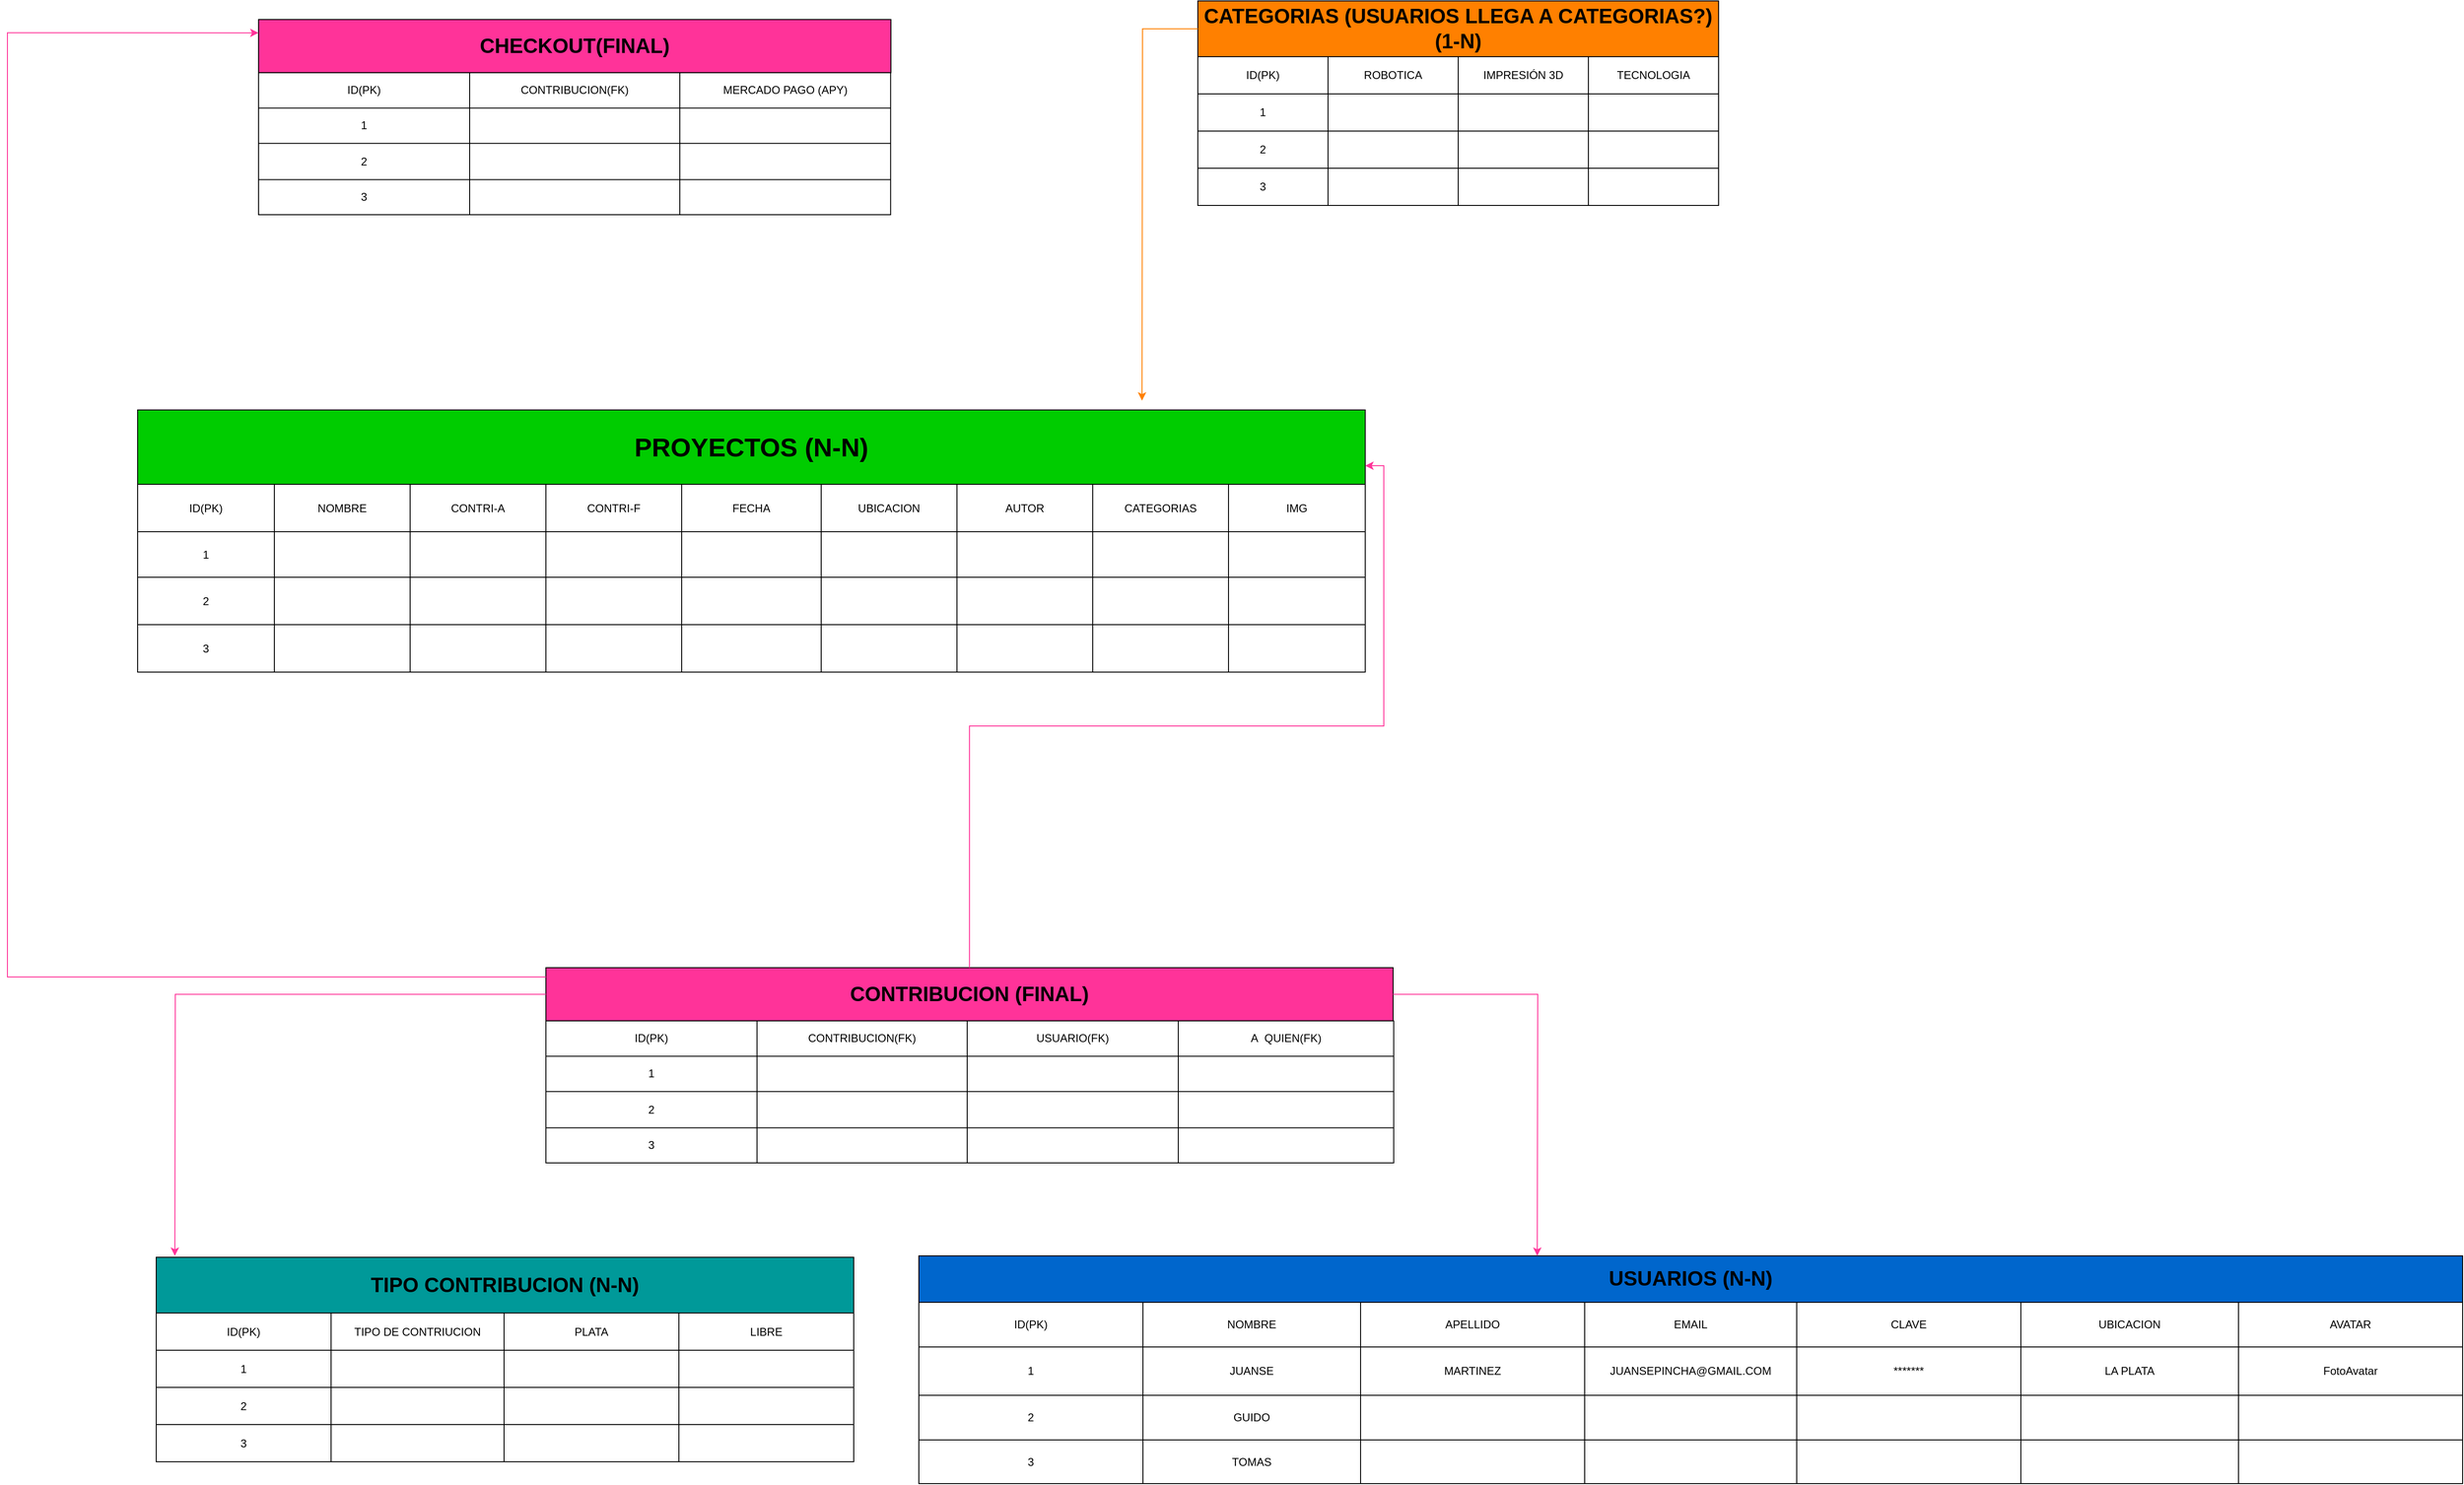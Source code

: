 <mxfile>
    <diagram id="nDK2N61vXmX-7U5STeSl" name="Página-1">
        <mxGraphModel dx="696" dy="478" grid="1" gridSize="10" guides="1" tooltips="1" connect="1" arrows="1" fold="1" page="1" pageScale="1" pageWidth="827" pageHeight="1169" math="0" shadow="0">
            <root>
                <mxCell id="0"/>
                <mxCell id="1" parent="0"/>
                <mxCell id="91" value="" style="group;strokeColor=#006EAF;fontColor=#ffffff;" parent="1" vertex="1" connectable="0">
                    <mxGeometry x="1440" y="2000" width="1660" height="245" as="geometry"/>
                </mxCell>
                <mxCell id="57" value="" style="shape=table;startSize=0;container=1;collapsible=0;childLayout=tableLayout;" parent="91" vertex="1">
                    <mxGeometry y="50" width="1660" height="195" as="geometry"/>
                </mxCell>
                <mxCell id="58" value="" style="shape=partialRectangle;collapsible=0;dropTarget=0;pointerEvents=0;fillColor=none;top=0;left=0;bottom=0;right=0;points=[[0,0.5],[1,0.5]];portConstraint=eastwest;" parent="57" vertex="1">
                    <mxGeometry width="1660" height="48" as="geometry"/>
                </mxCell>
                <mxCell id="59" value="ID(PK)" style="shape=partialRectangle;html=1;whiteSpace=wrap;connectable=0;overflow=hidden;fillColor=none;top=0;left=0;bottom=0;right=0;" parent="58" vertex="1">
                    <mxGeometry width="241" height="48" as="geometry"/>
                </mxCell>
                <mxCell id="60" value="NOMBRE" style="shape=partialRectangle;html=1;whiteSpace=wrap;connectable=0;overflow=hidden;fillColor=none;top=0;left=0;bottom=0;right=0;" parent="58" vertex="1">
                    <mxGeometry x="241" width="234" height="48" as="geometry"/>
                </mxCell>
                <mxCell id="61" value="APELLIDO" style="shape=partialRectangle;html=1;whiteSpace=wrap;connectable=0;overflow=hidden;fillColor=none;top=0;left=0;bottom=0;right=0;" parent="58" vertex="1">
                    <mxGeometry x="475" width="241" height="48" as="geometry"/>
                </mxCell>
                <mxCell id="62" value="EMAIL" style="shape=partialRectangle;html=1;whiteSpace=wrap;connectable=0;overflow=hidden;fillColor=none;top=0;left=0;bottom=0;right=0;" parent="58" vertex="1">
                    <mxGeometry x="716" width="228" height="48" as="geometry"/>
                </mxCell>
                <mxCell id="63" value="CLAVE" style="shape=partialRectangle;html=1;whiteSpace=wrap;connectable=0;overflow=hidden;fillColor=none;top=0;left=0;bottom=0;right=0;" parent="58" vertex="1">
                    <mxGeometry x="944" width="241" height="48" as="geometry"/>
                </mxCell>
                <mxCell id="64" value="UBICACION" style="shape=partialRectangle;html=1;whiteSpace=wrap;connectable=0;overflow=hidden;fillColor=none;top=0;left=0;bottom=0;right=0;" parent="58" vertex="1">
                    <mxGeometry x="1185" width="234" height="48" as="geometry"/>
                </mxCell>
                <mxCell id="65" value="AVATAR" style="shape=partialRectangle;html=1;whiteSpace=wrap;connectable=0;overflow=hidden;fillColor=none;top=0;left=0;bottom=0;right=0;" parent="58" vertex="1">
                    <mxGeometry x="1419" width="241" height="48" as="geometry"/>
                </mxCell>
                <mxCell id="66" value="" style="shape=partialRectangle;collapsible=0;dropTarget=0;pointerEvents=0;fillColor=none;top=0;left=0;bottom=0;right=0;points=[[0,0.5],[1,0.5]];portConstraint=eastwest;" parent="57" vertex="1">
                    <mxGeometry y="48" width="1660" height="52" as="geometry"/>
                </mxCell>
                <mxCell id="67" value="1" style="shape=partialRectangle;html=1;whiteSpace=wrap;connectable=0;overflow=hidden;fillColor=none;top=0;left=0;bottom=0;right=0;" parent="66" vertex="1">
                    <mxGeometry width="241" height="52" as="geometry"/>
                </mxCell>
                <mxCell id="68" value="JUANSE" style="shape=partialRectangle;html=1;whiteSpace=wrap;connectable=0;overflow=hidden;fillColor=none;top=0;left=0;bottom=0;right=0;" parent="66" vertex="1">
                    <mxGeometry x="241" width="234" height="52" as="geometry"/>
                </mxCell>
                <mxCell id="69" value="MARTINEZ" style="shape=partialRectangle;html=1;whiteSpace=wrap;connectable=0;overflow=hidden;fillColor=none;top=0;left=0;bottom=0;right=0;" parent="66" vertex="1">
                    <mxGeometry x="475" width="241" height="52" as="geometry"/>
                </mxCell>
                <mxCell id="70" value="JUANSEPINCHA@GMAIL.COM" style="shape=partialRectangle;html=1;whiteSpace=wrap;connectable=0;overflow=hidden;fillColor=none;top=0;left=0;bottom=0;right=0;" parent="66" vertex="1">
                    <mxGeometry x="716" width="228" height="52" as="geometry"/>
                </mxCell>
                <mxCell id="71" value="*******" style="shape=partialRectangle;html=1;whiteSpace=wrap;connectable=0;overflow=hidden;fillColor=none;top=0;left=0;bottom=0;right=0;" parent="66" vertex="1">
                    <mxGeometry x="944" width="241" height="52" as="geometry"/>
                </mxCell>
                <mxCell id="72" value="LA PLATA" style="shape=partialRectangle;html=1;whiteSpace=wrap;connectable=0;overflow=hidden;fillColor=none;top=0;left=0;bottom=0;right=0;" parent="66" vertex="1">
                    <mxGeometry x="1185" width="234" height="52" as="geometry"/>
                </mxCell>
                <mxCell id="73" value="FotoAvatar" style="shape=partialRectangle;html=1;whiteSpace=wrap;connectable=0;overflow=hidden;fillColor=none;top=0;left=0;bottom=0;right=0;" parent="66" vertex="1">
                    <mxGeometry x="1419" width="241" height="52" as="geometry"/>
                </mxCell>
                <mxCell id="74" value="" style="shape=partialRectangle;collapsible=0;dropTarget=0;pointerEvents=0;fillColor=none;top=0;left=0;bottom=0;right=0;points=[[0,0.5],[1,0.5]];portConstraint=eastwest;" parent="57" vertex="1">
                    <mxGeometry y="100" width="1660" height="48" as="geometry"/>
                </mxCell>
                <mxCell id="75" value="2" style="shape=partialRectangle;html=1;whiteSpace=wrap;connectable=0;overflow=hidden;fillColor=none;top=0;left=0;bottom=0;right=0;" parent="74" vertex="1">
                    <mxGeometry width="241" height="48" as="geometry"/>
                </mxCell>
                <mxCell id="76" value="GUIDO" style="shape=partialRectangle;html=1;whiteSpace=wrap;connectable=0;overflow=hidden;fillColor=none;top=0;left=0;bottom=0;right=0;" parent="74" vertex="1">
                    <mxGeometry x="241" width="234" height="48" as="geometry"/>
                </mxCell>
                <mxCell id="77" value="" style="shape=partialRectangle;html=1;whiteSpace=wrap;connectable=0;overflow=hidden;fillColor=none;top=0;left=0;bottom=0;right=0;" parent="74" vertex="1">
                    <mxGeometry x="475" width="241" height="48" as="geometry"/>
                </mxCell>
                <mxCell id="78" value="" style="shape=partialRectangle;html=1;whiteSpace=wrap;connectable=0;overflow=hidden;fillColor=none;top=0;left=0;bottom=0;right=0;" parent="74" vertex="1">
                    <mxGeometry x="716" width="228" height="48" as="geometry"/>
                </mxCell>
                <mxCell id="79" value="" style="shape=partialRectangle;html=1;whiteSpace=wrap;connectable=0;overflow=hidden;fillColor=none;top=0;left=0;bottom=0;right=0;" parent="74" vertex="1">
                    <mxGeometry x="944" width="241" height="48" as="geometry"/>
                </mxCell>
                <mxCell id="80" value="" style="shape=partialRectangle;html=1;whiteSpace=wrap;connectable=0;overflow=hidden;fillColor=none;top=0;left=0;bottom=0;right=0;" parent="74" vertex="1">
                    <mxGeometry x="1185" width="234" height="48" as="geometry"/>
                </mxCell>
                <mxCell id="81" value="" style="shape=partialRectangle;html=1;whiteSpace=wrap;connectable=0;overflow=hidden;fillColor=none;top=0;left=0;bottom=0;right=0;" parent="74" vertex="1">
                    <mxGeometry x="1419" width="241" height="48" as="geometry"/>
                </mxCell>
                <mxCell id="82" value="" style="shape=partialRectangle;collapsible=0;dropTarget=0;pointerEvents=0;fillColor=none;top=0;left=0;bottom=0;right=0;points=[[0,0.5],[1,0.5]];portConstraint=eastwest;" parent="57" vertex="1">
                    <mxGeometry y="148" width="1660" height="47" as="geometry"/>
                </mxCell>
                <mxCell id="83" value="3" style="shape=partialRectangle;html=1;whiteSpace=wrap;connectable=0;overflow=hidden;fillColor=none;top=0;left=0;bottom=0;right=0;" parent="82" vertex="1">
                    <mxGeometry width="241" height="47" as="geometry"/>
                </mxCell>
                <mxCell id="84" value="TOMAS" style="shape=partialRectangle;html=1;whiteSpace=wrap;connectable=0;overflow=hidden;fillColor=none;top=0;left=0;bottom=0;right=0;" parent="82" vertex="1">
                    <mxGeometry x="241" width="234" height="47" as="geometry"/>
                </mxCell>
                <mxCell id="85" value="" style="shape=partialRectangle;html=1;whiteSpace=wrap;connectable=0;overflow=hidden;fillColor=none;top=0;left=0;bottom=0;right=0;" parent="82" vertex="1">
                    <mxGeometry x="475" width="241" height="47" as="geometry"/>
                </mxCell>
                <mxCell id="86" value="" style="shape=partialRectangle;html=1;whiteSpace=wrap;connectable=0;overflow=hidden;fillColor=none;top=0;left=0;bottom=0;right=0;" parent="82" vertex="1">
                    <mxGeometry x="716" width="228" height="47" as="geometry"/>
                </mxCell>
                <mxCell id="87" value="" style="shape=partialRectangle;html=1;whiteSpace=wrap;connectable=0;overflow=hidden;fillColor=none;top=0;left=0;bottom=0;right=0;" parent="82" vertex="1">
                    <mxGeometry x="944" width="241" height="47" as="geometry"/>
                </mxCell>
                <mxCell id="88" value="" style="shape=partialRectangle;html=1;whiteSpace=wrap;connectable=0;overflow=hidden;fillColor=none;top=0;left=0;bottom=0;right=0;" parent="82" vertex="1">
                    <mxGeometry x="1185" width="234" height="47" as="geometry"/>
                </mxCell>
                <mxCell id="89" value="" style="shape=partialRectangle;html=1;whiteSpace=wrap;connectable=0;overflow=hidden;fillColor=none;top=0;left=0;bottom=0;right=0;" parent="82" vertex="1">
                    <mxGeometry x="1419" width="241" height="47" as="geometry"/>
                </mxCell>
                <mxCell id="90" value="&lt;b&gt;&lt;font style=&quot;font-size: 22px&quot;&gt;USUARIOS (N-N)&lt;/font&gt;&lt;/b&gt;" style="whiteSpace=wrap;html=1;fillColor=#0066CC;" parent="91" vertex="1">
                    <mxGeometry width="1660" height="50" as="geometry"/>
                </mxCell>
                <mxCell id="116" value="" style="group" parent="1" vertex="1" connectable="0">
                    <mxGeometry x="1740" y="650" width="560" height="240" as="geometry"/>
                </mxCell>
                <mxCell id="122" value="" style="group" parent="116" vertex="1" connectable="0">
                    <mxGeometry width="560" height="220" as="geometry"/>
                </mxCell>
                <mxCell id="94" value="&lt;font size=&quot;1&quot;&gt;&lt;b style=&quot;font-size: 22px&quot;&gt;CATEGORIAS (USUARIOS LLEGA A CATEGORIAS?) (1-N)&lt;/b&gt;&lt;/font&gt;" style="whiteSpace=wrap;html=1;fillColor=#FF8000;" parent="122" vertex="1">
                    <mxGeometry width="560" height="60" as="geometry"/>
                </mxCell>
                <mxCell id="95" value="" style="shape=table;startSize=0;container=1;collapsible=0;childLayout=tableLayout;" parent="122" vertex="1">
                    <mxGeometry y="60" width="560" height="160" as="geometry"/>
                </mxCell>
                <mxCell id="96" value="" style="shape=partialRectangle;collapsible=0;dropTarget=0;pointerEvents=0;fillColor=none;top=0;left=0;bottom=0;right=0;points=[[0,0.5],[1,0.5]];portConstraint=eastwest;" parent="95" vertex="1">
                    <mxGeometry width="560" height="40" as="geometry"/>
                </mxCell>
                <mxCell id="97" value="ID(PK)" style="shape=partialRectangle;html=1;whiteSpace=wrap;connectable=0;overflow=hidden;fillColor=none;top=0;left=0;bottom=0;right=0;" parent="96" vertex="1">
                    <mxGeometry width="140" height="40" as="geometry"/>
                </mxCell>
                <mxCell id="98" value="ROBOTICA" style="shape=partialRectangle;html=1;whiteSpace=wrap;connectable=0;overflow=hidden;fillColor=none;top=0;left=0;bottom=0;right=0;" parent="96" vertex="1">
                    <mxGeometry x="140" width="140" height="40" as="geometry"/>
                </mxCell>
                <mxCell id="99" value="IMPRESIÓN 3D" style="shape=partialRectangle;html=1;whiteSpace=wrap;connectable=0;overflow=hidden;fillColor=none;top=0;left=0;bottom=0;right=0;" parent="96" vertex="1">
                    <mxGeometry x="280" width="140" height="40" as="geometry"/>
                </mxCell>
                <mxCell id="100" value="TECNOLOGIA" style="shape=partialRectangle;html=1;whiteSpace=wrap;connectable=0;overflow=hidden;fillColor=none;top=0;left=0;bottom=0;right=0;" parent="96" vertex="1">
                    <mxGeometry x="420" width="140" height="40" as="geometry"/>
                </mxCell>
                <mxCell id="101" value="" style="shape=partialRectangle;collapsible=0;dropTarget=0;pointerEvents=0;fillColor=none;top=0;left=0;bottom=0;right=0;points=[[0,0.5],[1,0.5]];portConstraint=eastwest;" parent="95" vertex="1">
                    <mxGeometry y="40" width="560" height="40" as="geometry"/>
                </mxCell>
                <mxCell id="102" value="1" style="shape=partialRectangle;html=1;whiteSpace=wrap;connectable=0;overflow=hidden;fillColor=none;top=0;left=0;bottom=0;right=0;" parent="101" vertex="1">
                    <mxGeometry width="140" height="40" as="geometry"/>
                </mxCell>
                <mxCell id="103" value="" style="shape=partialRectangle;html=1;whiteSpace=wrap;connectable=0;overflow=hidden;fillColor=none;top=0;left=0;bottom=0;right=0;" parent="101" vertex="1">
                    <mxGeometry x="140" width="140" height="40" as="geometry"/>
                </mxCell>
                <mxCell id="104" value="" style="shape=partialRectangle;html=1;whiteSpace=wrap;connectable=0;overflow=hidden;fillColor=none;top=0;left=0;bottom=0;right=0;" parent="101" vertex="1">
                    <mxGeometry x="280" width="140" height="40" as="geometry"/>
                </mxCell>
                <mxCell id="105" value="" style="shape=partialRectangle;html=1;whiteSpace=wrap;connectable=0;overflow=hidden;fillColor=none;top=0;left=0;bottom=0;right=0;" parent="101" vertex="1">
                    <mxGeometry x="420" width="140" height="40" as="geometry"/>
                </mxCell>
                <mxCell id="106" value="" style="shape=partialRectangle;collapsible=0;dropTarget=0;pointerEvents=0;fillColor=none;top=0;left=0;bottom=0;right=0;points=[[0,0.5],[1,0.5]];portConstraint=eastwest;" parent="95" vertex="1">
                    <mxGeometry y="80" width="560" height="40" as="geometry"/>
                </mxCell>
                <mxCell id="107" value="2" style="shape=partialRectangle;html=1;whiteSpace=wrap;connectable=0;overflow=hidden;fillColor=none;top=0;left=0;bottom=0;right=0;" parent="106" vertex="1">
                    <mxGeometry width="140" height="40" as="geometry"/>
                </mxCell>
                <mxCell id="108" value="" style="shape=partialRectangle;html=1;whiteSpace=wrap;connectable=0;overflow=hidden;fillColor=none;top=0;left=0;bottom=0;right=0;" parent="106" vertex="1">
                    <mxGeometry x="140" width="140" height="40" as="geometry"/>
                </mxCell>
                <mxCell id="109" value="" style="shape=partialRectangle;html=1;whiteSpace=wrap;connectable=0;overflow=hidden;fillColor=none;top=0;left=0;bottom=0;right=0;" parent="106" vertex="1">
                    <mxGeometry x="280" width="140" height="40" as="geometry"/>
                </mxCell>
                <mxCell id="110" value="" style="shape=partialRectangle;html=1;whiteSpace=wrap;connectable=0;overflow=hidden;fillColor=none;top=0;left=0;bottom=0;right=0;" parent="106" vertex="1">
                    <mxGeometry x="420" width="140" height="40" as="geometry"/>
                </mxCell>
                <mxCell id="111" value="" style="shape=partialRectangle;collapsible=0;dropTarget=0;pointerEvents=0;fillColor=none;top=0;left=0;bottom=0;right=0;points=[[0,0.5],[1,0.5]];portConstraint=eastwest;" parent="95" vertex="1">
                    <mxGeometry y="120" width="560" height="40" as="geometry"/>
                </mxCell>
                <mxCell id="112" value="3" style="shape=partialRectangle;html=1;whiteSpace=wrap;connectable=0;overflow=hidden;fillColor=none;top=0;left=0;bottom=0;right=0;" parent="111" vertex="1">
                    <mxGeometry width="140" height="40" as="geometry"/>
                </mxCell>
                <mxCell id="113" value="" style="shape=partialRectangle;html=1;whiteSpace=wrap;connectable=0;overflow=hidden;fillColor=none;top=0;left=0;bottom=0;right=0;" parent="111" vertex="1">
                    <mxGeometry x="140" width="140" height="40" as="geometry"/>
                </mxCell>
                <mxCell id="114" value="" style="shape=partialRectangle;html=1;whiteSpace=wrap;connectable=0;overflow=hidden;fillColor=none;top=0;left=0;bottom=0;right=0;" parent="111" vertex="1">
                    <mxGeometry x="280" width="140" height="40" as="geometry"/>
                </mxCell>
                <mxCell id="115" value="" style="shape=partialRectangle;html=1;whiteSpace=wrap;connectable=0;overflow=hidden;fillColor=none;top=0;left=0;bottom=0;right=0;" parent="111" vertex="1">
                    <mxGeometry x="420" width="140" height="40" as="geometry"/>
                </mxCell>
                <mxCell id="205" value="" style="group" parent="1" vertex="1" connectable="0">
                    <mxGeometry x="620" y="2001.5" width="750" height="240" as="geometry"/>
                </mxCell>
                <mxCell id="206" value="" style="group" parent="205" vertex="1" connectable="0">
                    <mxGeometry width="750" height="220" as="geometry"/>
                </mxCell>
                <mxCell id="207" value="&lt;span style=&quot;font-size: 22px&quot;&gt;&lt;b&gt;TIPO CONTRIBUCION (N-N)&lt;/b&gt;&lt;/span&gt;" style="whiteSpace=wrap;html=1;fillColor=#009999;" parent="206" vertex="1">
                    <mxGeometry width="750" height="60" as="geometry"/>
                </mxCell>
                <mxCell id="208" value="" style="shape=table;startSize=0;container=1;collapsible=0;childLayout=tableLayout;" parent="206" vertex="1">
                    <mxGeometry y="60" width="750" height="160" as="geometry"/>
                </mxCell>
                <mxCell id="209" value="" style="shape=partialRectangle;collapsible=0;dropTarget=0;pointerEvents=0;fillColor=none;top=0;left=0;bottom=0;right=0;points=[[0,0.5],[1,0.5]];portConstraint=eastwest;" parent="208" vertex="1">
                    <mxGeometry width="750" height="40" as="geometry"/>
                </mxCell>
                <mxCell id="210" value="ID(PK)" style="shape=partialRectangle;html=1;whiteSpace=wrap;connectable=0;overflow=hidden;fillColor=none;top=0;left=0;bottom=0;right=0;" parent="209" vertex="1">
                    <mxGeometry width="188" height="40" as="geometry"/>
                </mxCell>
                <mxCell id="211" value="TIPO DE CONTRIUCION" style="shape=partialRectangle;html=1;whiteSpace=wrap;connectable=0;overflow=hidden;fillColor=none;top=0;left=0;bottom=0;right=0;" parent="209" vertex="1">
                    <mxGeometry x="188" width="186" height="40" as="geometry"/>
                </mxCell>
                <mxCell id="212" value="PLATA" style="shape=partialRectangle;html=1;whiteSpace=wrap;connectable=0;overflow=hidden;fillColor=none;top=0;left=0;bottom=0;right=0;" parent="209" vertex="1">
                    <mxGeometry x="374" width="188" height="40" as="geometry"/>
                </mxCell>
                <mxCell id="438" value="LIBRE" style="shape=partialRectangle;html=1;whiteSpace=wrap;connectable=0;overflow=hidden;fillColor=none;top=0;left=0;bottom=0;right=0;" parent="209" vertex="1">
                    <mxGeometry x="562" width="188" height="40" as="geometry"/>
                </mxCell>
                <mxCell id="214" value="" style="shape=partialRectangle;collapsible=0;dropTarget=0;pointerEvents=0;fillColor=none;top=0;left=0;bottom=0;right=0;points=[[0,0.5],[1,0.5]];portConstraint=eastwest;" parent="208" vertex="1">
                    <mxGeometry y="40" width="750" height="40" as="geometry"/>
                </mxCell>
                <mxCell id="215" value="1" style="shape=partialRectangle;html=1;whiteSpace=wrap;connectable=0;overflow=hidden;fillColor=none;top=0;left=0;bottom=0;right=0;" parent="214" vertex="1">
                    <mxGeometry width="188" height="40" as="geometry"/>
                </mxCell>
                <mxCell id="216" value="" style="shape=partialRectangle;html=1;whiteSpace=wrap;connectable=0;overflow=hidden;fillColor=none;top=0;left=0;bottom=0;right=0;" parent="214" vertex="1">
                    <mxGeometry x="188" width="186" height="40" as="geometry"/>
                </mxCell>
                <mxCell id="217" value="" style="shape=partialRectangle;html=1;whiteSpace=wrap;connectable=0;overflow=hidden;fillColor=none;top=0;left=0;bottom=0;right=0;" parent="214" vertex="1">
                    <mxGeometry x="374" width="188" height="40" as="geometry"/>
                </mxCell>
                <mxCell id="439" style="shape=partialRectangle;html=1;whiteSpace=wrap;connectable=0;overflow=hidden;fillColor=none;top=0;left=0;bottom=0;right=0;" parent="214" vertex="1">
                    <mxGeometry x="562" width="188" height="40" as="geometry"/>
                </mxCell>
                <mxCell id="219" value="" style="shape=partialRectangle;collapsible=0;dropTarget=0;pointerEvents=0;fillColor=none;top=0;left=0;bottom=0;right=0;points=[[0,0.5],[1,0.5]];portConstraint=eastwest;" parent="208" vertex="1">
                    <mxGeometry y="80" width="750" height="40" as="geometry"/>
                </mxCell>
                <mxCell id="220" value="2" style="shape=partialRectangle;html=1;whiteSpace=wrap;connectable=0;overflow=hidden;fillColor=none;top=0;left=0;bottom=0;right=0;" parent="219" vertex="1">
                    <mxGeometry width="188" height="40" as="geometry"/>
                </mxCell>
                <mxCell id="221" value="" style="shape=partialRectangle;html=1;whiteSpace=wrap;connectable=0;overflow=hidden;fillColor=none;top=0;left=0;bottom=0;right=0;" parent="219" vertex="1">
                    <mxGeometry x="188" width="186" height="40" as="geometry"/>
                </mxCell>
                <mxCell id="222" value="" style="shape=partialRectangle;html=1;whiteSpace=wrap;connectable=0;overflow=hidden;fillColor=none;top=0;left=0;bottom=0;right=0;" parent="219" vertex="1">
                    <mxGeometry x="374" width="188" height="40" as="geometry"/>
                </mxCell>
                <mxCell id="440" style="shape=partialRectangle;html=1;whiteSpace=wrap;connectable=0;overflow=hidden;fillColor=none;top=0;left=0;bottom=0;right=0;" parent="219" vertex="1">
                    <mxGeometry x="562" width="188" height="40" as="geometry"/>
                </mxCell>
                <mxCell id="224" value="" style="shape=partialRectangle;collapsible=0;dropTarget=0;pointerEvents=0;fillColor=none;top=0;left=0;bottom=0;right=0;points=[[0,0.5],[1,0.5]];portConstraint=eastwest;" parent="208" vertex="1">
                    <mxGeometry y="120" width="750" height="40" as="geometry"/>
                </mxCell>
                <mxCell id="225" value="3" style="shape=partialRectangle;html=1;whiteSpace=wrap;connectable=0;overflow=hidden;fillColor=none;top=0;left=0;bottom=0;right=0;" parent="224" vertex="1">
                    <mxGeometry width="188" height="40" as="geometry"/>
                </mxCell>
                <mxCell id="226" value="" style="shape=partialRectangle;html=1;whiteSpace=wrap;connectable=0;overflow=hidden;fillColor=none;top=0;left=0;bottom=0;right=0;" parent="224" vertex="1">
                    <mxGeometry x="188" width="186" height="40" as="geometry"/>
                </mxCell>
                <mxCell id="227" value="" style="shape=partialRectangle;html=1;whiteSpace=wrap;connectable=0;overflow=hidden;fillColor=none;top=0;left=0;bottom=0;right=0;" parent="224" vertex="1">
                    <mxGeometry x="374" width="188" height="40" as="geometry"/>
                </mxCell>
                <mxCell id="441" style="shape=partialRectangle;html=1;whiteSpace=wrap;connectable=0;overflow=hidden;fillColor=none;top=0;left=0;bottom=0;right=0;" parent="224" vertex="1">
                    <mxGeometry x="562" width="188" height="40" as="geometry"/>
                </mxCell>
                <mxCell id="299" value="" style="group" parent="1" vertex="1" connectable="0">
                    <mxGeometry x="600" y="1090" width="1320" height="282" as="geometry"/>
                </mxCell>
                <mxCell id="123" value="" style="shape=table;startSize=0;container=1;collapsible=0;childLayout=tableLayout;" parent="299" vertex="1">
                    <mxGeometry y="80" width="1320" height="202" as="geometry"/>
                </mxCell>
                <mxCell id="124" value="" style="shape=partialRectangle;collapsible=0;dropTarget=0;pointerEvents=0;fillColor=none;top=0;left=0;bottom=0;right=0;points=[[0,0.5],[1,0.5]];portConstraint=eastwest;" parent="123" vertex="1">
                    <mxGeometry width="1320" height="51" as="geometry"/>
                </mxCell>
                <mxCell id="125" value="ID(PK)" style="shape=partialRectangle;html=1;whiteSpace=wrap;connectable=0;overflow=hidden;fillColor=none;top=0;left=0;bottom=0;right=0;" parent="124" vertex="1">
                    <mxGeometry width="147" height="51" as="geometry"/>
                </mxCell>
                <mxCell id="126" value="NOMBRE" style="shape=partialRectangle;html=1;whiteSpace=wrap;connectable=0;overflow=hidden;fillColor=none;top=0;left=0;bottom=0;right=0;" parent="124" vertex="1">
                    <mxGeometry x="147" width="146" height="51" as="geometry"/>
                </mxCell>
                <mxCell id="127" value="CONTRI-A" style="shape=partialRectangle;html=1;whiteSpace=wrap;connectable=0;overflow=hidden;fillColor=none;top=0;left=0;bottom=0;right=0;" parent="124" vertex="1">
                    <mxGeometry x="293" width="146" height="51" as="geometry"/>
                </mxCell>
                <mxCell id="128" value="CONTRI-F" style="shape=partialRectangle;html=1;whiteSpace=wrap;connectable=0;overflow=hidden;fillColor=none;top=0;left=0;bottom=0;right=0;" parent="124" vertex="1">
                    <mxGeometry x="439" width="146" height="51" as="geometry"/>
                </mxCell>
                <mxCell id="129" value="FECHA" style="shape=partialRectangle;html=1;whiteSpace=wrap;connectable=0;overflow=hidden;fillColor=none;top=0;left=0;bottom=0;right=0;" parent="124" vertex="1">
                    <mxGeometry x="585" width="150" height="51" as="geometry"/>
                </mxCell>
                <mxCell id="131" value="UBICACION" style="shape=partialRectangle;html=1;whiteSpace=wrap;connectable=0;overflow=hidden;fillColor=none;top=0;left=0;bottom=0;right=0;" parent="124" vertex="1">
                    <mxGeometry x="735" width="146" height="51" as="geometry"/>
                </mxCell>
                <mxCell id="132" value="AUTOR" style="shape=partialRectangle;html=1;whiteSpace=wrap;connectable=0;overflow=hidden;fillColor=none;top=0;left=0;bottom=0;right=0;" parent="124" vertex="1">
                    <mxGeometry x="881" width="146" height="51" as="geometry"/>
                </mxCell>
                <mxCell id="133" value="CATEGORIAS" style="shape=partialRectangle;html=1;whiteSpace=wrap;connectable=0;overflow=hidden;fillColor=none;top=0;left=0;bottom=0;right=0;" parent="124" vertex="1">
                    <mxGeometry x="1027" width="146" height="51" as="geometry"/>
                </mxCell>
                <mxCell id="194" value="IMG" style="shape=partialRectangle;html=1;whiteSpace=wrap;connectable=0;overflow=hidden;fillColor=none;top=0;left=0;bottom=0;right=0;" parent="124" vertex="1">
                    <mxGeometry x="1173" width="147" height="51" as="geometry"/>
                </mxCell>
                <mxCell id="134" value="" style="shape=partialRectangle;collapsible=0;dropTarget=0;pointerEvents=0;fillColor=none;top=0;left=0;bottom=0;right=0;points=[[0,0.5],[1,0.5]];portConstraint=eastwest;" parent="123" vertex="1">
                    <mxGeometry y="51" width="1320" height="49" as="geometry"/>
                </mxCell>
                <mxCell id="135" value="1" style="shape=partialRectangle;html=1;whiteSpace=wrap;connectable=0;overflow=hidden;fillColor=none;top=0;left=0;bottom=0;right=0;" parent="134" vertex="1">
                    <mxGeometry width="147" height="49" as="geometry"/>
                </mxCell>
                <mxCell id="136" value="" style="shape=partialRectangle;html=1;whiteSpace=wrap;connectable=0;overflow=hidden;fillColor=none;top=0;left=0;bottom=0;right=0;" parent="134" vertex="1">
                    <mxGeometry x="147" width="146" height="49" as="geometry"/>
                </mxCell>
                <mxCell id="137" value="" style="shape=partialRectangle;html=1;whiteSpace=wrap;connectable=0;overflow=hidden;fillColor=none;top=0;left=0;bottom=0;right=0;" parent="134" vertex="1">
                    <mxGeometry x="293" width="146" height="49" as="geometry"/>
                </mxCell>
                <mxCell id="138" value="" style="shape=partialRectangle;html=1;whiteSpace=wrap;connectable=0;overflow=hidden;fillColor=none;top=0;left=0;bottom=0;right=0;" parent="134" vertex="1">
                    <mxGeometry x="439" width="146" height="49" as="geometry"/>
                </mxCell>
                <mxCell id="139" value="" style="shape=partialRectangle;html=1;whiteSpace=wrap;connectable=0;overflow=hidden;fillColor=none;top=0;left=0;bottom=0;right=0;" parent="134" vertex="1">
                    <mxGeometry x="585" width="150" height="49" as="geometry"/>
                </mxCell>
                <mxCell id="141" value="" style="shape=partialRectangle;html=1;whiteSpace=wrap;connectable=0;overflow=hidden;fillColor=none;top=0;left=0;bottom=0;right=0;" parent="134" vertex="1">
                    <mxGeometry x="735" width="146" height="49" as="geometry"/>
                </mxCell>
                <mxCell id="142" value="" style="shape=partialRectangle;html=1;whiteSpace=wrap;connectable=0;overflow=hidden;fillColor=none;top=0;left=0;bottom=0;right=0;" parent="134" vertex="1">
                    <mxGeometry x="881" width="146" height="49" as="geometry"/>
                </mxCell>
                <mxCell id="143" value="" style="shape=partialRectangle;html=1;whiteSpace=wrap;connectable=0;overflow=hidden;fillColor=none;top=0;left=0;bottom=0;right=0;" parent="134" vertex="1">
                    <mxGeometry x="1027" width="146" height="49" as="geometry"/>
                </mxCell>
                <mxCell id="195" style="shape=partialRectangle;html=1;whiteSpace=wrap;connectable=0;overflow=hidden;fillColor=none;top=0;left=0;bottom=0;right=0;" parent="134" vertex="1">
                    <mxGeometry x="1173" width="147" height="49" as="geometry"/>
                </mxCell>
                <mxCell id="174" style="shape=partialRectangle;collapsible=0;dropTarget=0;pointerEvents=0;fillColor=none;top=0;left=0;bottom=0;right=0;points=[[0,0.5],[1,0.5]];portConstraint=eastwest;" parent="123" vertex="1">
                    <mxGeometry y="100" width="1320" height="51" as="geometry"/>
                </mxCell>
                <mxCell id="175" value="2" style="shape=partialRectangle;html=1;whiteSpace=wrap;connectable=0;overflow=hidden;fillColor=none;top=0;left=0;bottom=0;right=0;" parent="174" vertex="1">
                    <mxGeometry width="147" height="51" as="geometry"/>
                </mxCell>
                <mxCell id="176" style="shape=partialRectangle;html=1;whiteSpace=wrap;connectable=0;overflow=hidden;fillColor=none;top=0;left=0;bottom=0;right=0;" parent="174" vertex="1">
                    <mxGeometry x="147" width="146" height="51" as="geometry"/>
                </mxCell>
                <mxCell id="177" style="shape=partialRectangle;html=1;whiteSpace=wrap;connectable=0;overflow=hidden;fillColor=none;top=0;left=0;bottom=0;right=0;" parent="174" vertex="1">
                    <mxGeometry x="293" width="146" height="51" as="geometry"/>
                </mxCell>
                <mxCell id="178" style="shape=partialRectangle;html=1;whiteSpace=wrap;connectable=0;overflow=hidden;fillColor=none;top=0;left=0;bottom=0;right=0;" parent="174" vertex="1">
                    <mxGeometry x="439" width="146" height="51" as="geometry"/>
                </mxCell>
                <mxCell id="179" style="shape=partialRectangle;html=1;whiteSpace=wrap;connectable=0;overflow=hidden;fillColor=none;top=0;left=0;bottom=0;right=0;" parent="174" vertex="1">
                    <mxGeometry x="585" width="150" height="51" as="geometry"/>
                </mxCell>
                <mxCell id="181" style="shape=partialRectangle;html=1;whiteSpace=wrap;connectable=0;overflow=hidden;fillColor=none;top=0;left=0;bottom=0;right=0;" parent="174" vertex="1">
                    <mxGeometry x="735" width="146" height="51" as="geometry"/>
                </mxCell>
                <mxCell id="182" style="shape=partialRectangle;html=1;whiteSpace=wrap;connectable=0;overflow=hidden;fillColor=none;top=0;left=0;bottom=0;right=0;" parent="174" vertex="1">
                    <mxGeometry x="881" width="146" height="51" as="geometry"/>
                </mxCell>
                <mxCell id="183" style="shape=partialRectangle;html=1;whiteSpace=wrap;connectable=0;overflow=hidden;fillColor=none;top=0;left=0;bottom=0;right=0;" parent="174" vertex="1">
                    <mxGeometry x="1027" width="146" height="51" as="geometry"/>
                </mxCell>
                <mxCell id="196" style="shape=partialRectangle;html=1;whiteSpace=wrap;connectable=0;overflow=hidden;fillColor=none;top=0;left=0;bottom=0;right=0;" parent="174" vertex="1">
                    <mxGeometry x="1173" width="147" height="51" as="geometry"/>
                </mxCell>
                <mxCell id="184" style="shape=partialRectangle;collapsible=0;dropTarget=0;pointerEvents=0;fillColor=none;top=0;left=0;bottom=0;right=0;points=[[0,0.5],[1,0.5]];portConstraint=eastwest;" parent="123" vertex="1">
                    <mxGeometry y="151" width="1320" height="51" as="geometry"/>
                </mxCell>
                <mxCell id="185" value="3" style="shape=partialRectangle;html=1;whiteSpace=wrap;connectable=0;overflow=hidden;fillColor=none;top=0;left=0;bottom=0;right=0;" parent="184" vertex="1">
                    <mxGeometry width="147" height="51" as="geometry"/>
                </mxCell>
                <mxCell id="186" style="shape=partialRectangle;html=1;whiteSpace=wrap;connectable=0;overflow=hidden;fillColor=none;top=0;left=0;bottom=0;right=0;" parent="184" vertex="1">
                    <mxGeometry x="147" width="146" height="51" as="geometry"/>
                </mxCell>
                <mxCell id="187" style="shape=partialRectangle;html=1;whiteSpace=wrap;connectable=0;overflow=hidden;fillColor=none;top=0;left=0;bottom=0;right=0;" parent="184" vertex="1">
                    <mxGeometry x="293" width="146" height="51" as="geometry"/>
                </mxCell>
                <mxCell id="188" style="shape=partialRectangle;html=1;whiteSpace=wrap;connectable=0;overflow=hidden;fillColor=none;top=0;left=0;bottom=0;right=0;" parent="184" vertex="1">
                    <mxGeometry x="439" width="146" height="51" as="geometry"/>
                </mxCell>
                <mxCell id="189" style="shape=partialRectangle;html=1;whiteSpace=wrap;connectable=0;overflow=hidden;fillColor=none;top=0;left=0;bottom=0;right=0;" parent="184" vertex="1">
                    <mxGeometry x="585" width="150" height="51" as="geometry"/>
                </mxCell>
                <mxCell id="191" style="shape=partialRectangle;html=1;whiteSpace=wrap;connectable=0;overflow=hidden;fillColor=none;top=0;left=0;bottom=0;right=0;" parent="184" vertex="1">
                    <mxGeometry x="735" width="146" height="51" as="geometry"/>
                </mxCell>
                <mxCell id="192" style="shape=partialRectangle;html=1;whiteSpace=wrap;connectable=0;overflow=hidden;fillColor=none;top=0;left=0;bottom=0;right=0;" parent="184" vertex="1">
                    <mxGeometry x="881" width="146" height="51" as="geometry"/>
                </mxCell>
                <mxCell id="193" style="shape=partialRectangle;html=1;whiteSpace=wrap;connectable=0;overflow=hidden;fillColor=none;top=0;left=0;bottom=0;right=0;" parent="184" vertex="1">
                    <mxGeometry x="1027" width="146" height="51" as="geometry"/>
                </mxCell>
                <mxCell id="197" style="shape=partialRectangle;html=1;whiteSpace=wrap;connectable=0;overflow=hidden;fillColor=none;top=0;left=0;bottom=0;right=0;" parent="184" vertex="1">
                    <mxGeometry x="1173" width="147" height="51" as="geometry"/>
                </mxCell>
                <mxCell id="201" value="&lt;font style=&quot;font-size: 28px&quot;&gt;&lt;b&gt;PROYECTOS (N-N)&lt;/b&gt;&lt;/font&gt;" style="whiteSpace=wrap;html=1;gradientColor=none;fillColor=#00CC00;" parent="299" vertex="1">
                    <mxGeometry width="1320" height="80" as="geometry"/>
                </mxCell>
                <mxCell id="324" value="" style="group" parent="1" vertex="1" connectable="0">
                    <mxGeometry x="1039" y="1680" width="911" height="240" as="geometry"/>
                </mxCell>
                <mxCell id="325" value="" style="group" parent="324" vertex="1" connectable="0">
                    <mxGeometry y="10" width="911" height="210" as="geometry"/>
                </mxCell>
                <mxCell id="326" value="&lt;span style=&quot;font-size: 22px&quot;&gt;&lt;b&gt;CONTRIBUCION (FINAL)&lt;/b&gt;&lt;/span&gt;" style="whiteSpace=wrap;html=1;fillColor=#FF3399;" parent="325" vertex="1">
                    <mxGeometry width="911" height="57.27" as="geometry"/>
                </mxCell>
                <mxCell id="327" value="" style="shape=table;startSize=0;container=1;collapsible=0;childLayout=tableLayout;" parent="325" vertex="1">
                    <mxGeometry y="57.273" width="911.667" height="152.727" as="geometry"/>
                </mxCell>
                <mxCell id="328" value="" style="shape=partialRectangle;collapsible=0;dropTarget=0;pointerEvents=0;fillColor=none;top=0;left=0;bottom=0;right=0;points=[[0,0.5],[1,0.5]];portConstraint=eastwest;" parent="327" vertex="1">
                    <mxGeometry width="911.667" height="38" as="geometry"/>
                </mxCell>
                <mxCell id="329" value="ID(PK)" style="shape=partialRectangle;html=1;whiteSpace=wrap;connectable=0;overflow=hidden;fillColor=none;top=0;left=0;bottom=0;right=0;" parent="328" vertex="1">
                    <mxGeometry width="227" height="38" as="geometry"/>
                </mxCell>
                <mxCell id="330" value="CONTRIBUCION(FK)" style="shape=partialRectangle;html=1;whiteSpace=wrap;connectable=0;overflow=hidden;fillColor=none;top=0;left=0;bottom=0;right=0;" parent="328" vertex="1">
                    <mxGeometry x="227" width="226" height="38" as="geometry"/>
                </mxCell>
                <mxCell id="331" value="USUARIO(FK)" style="shape=partialRectangle;html=1;whiteSpace=wrap;connectable=0;overflow=hidden;fillColor=none;top=0;left=0;bottom=0;right=0;" parent="328" vertex="1">
                    <mxGeometry x="453" width="227" height="38" as="geometry"/>
                </mxCell>
                <mxCell id="433" value="A&amp;nbsp; QUIEN(FK)" style="shape=partialRectangle;html=1;whiteSpace=wrap;connectable=0;overflow=hidden;fillColor=none;top=0;left=0;bottom=0;right=0;" parent="328" vertex="1">
                    <mxGeometry x="680" width="232" height="38" as="geometry"/>
                </mxCell>
                <mxCell id="333" value="" style="shape=partialRectangle;collapsible=0;dropTarget=0;pointerEvents=0;fillColor=none;top=0;left=0;bottom=0;right=0;points=[[0,0.5],[1,0.5]];portConstraint=eastwest;" parent="327" vertex="1">
                    <mxGeometry y="38" width="911.667" height="38" as="geometry"/>
                </mxCell>
                <mxCell id="334" value="1" style="shape=partialRectangle;html=1;whiteSpace=wrap;connectable=0;overflow=hidden;fillColor=none;top=0;left=0;bottom=0;right=0;" parent="333" vertex="1">
                    <mxGeometry width="227" height="38" as="geometry"/>
                </mxCell>
                <mxCell id="335" value="" style="shape=partialRectangle;html=1;whiteSpace=wrap;connectable=0;overflow=hidden;fillColor=none;top=0;left=0;bottom=0;right=0;" parent="333" vertex="1">
                    <mxGeometry x="227" width="226" height="38" as="geometry"/>
                </mxCell>
                <mxCell id="336" value="" style="shape=partialRectangle;html=1;whiteSpace=wrap;connectable=0;overflow=hidden;fillColor=none;top=0;left=0;bottom=0;right=0;" parent="333" vertex="1">
                    <mxGeometry x="453" width="227" height="38" as="geometry"/>
                </mxCell>
                <mxCell id="434" style="shape=partialRectangle;html=1;whiteSpace=wrap;connectable=0;overflow=hidden;fillColor=none;top=0;left=0;bottom=0;right=0;" parent="333" vertex="1">
                    <mxGeometry x="680" width="232" height="38" as="geometry"/>
                </mxCell>
                <mxCell id="338" value="" style="shape=partialRectangle;collapsible=0;dropTarget=0;pointerEvents=0;fillColor=none;top=0;left=0;bottom=0;right=0;points=[[0,0.5],[1,0.5]];portConstraint=eastwest;" parent="327" vertex="1">
                    <mxGeometry y="76" width="911.667" height="39" as="geometry"/>
                </mxCell>
                <mxCell id="339" value="2" style="shape=partialRectangle;html=1;whiteSpace=wrap;connectable=0;overflow=hidden;fillColor=none;top=0;left=0;bottom=0;right=0;" parent="338" vertex="1">
                    <mxGeometry width="227" height="39" as="geometry"/>
                </mxCell>
                <mxCell id="340" value="" style="shape=partialRectangle;html=1;whiteSpace=wrap;connectable=0;overflow=hidden;fillColor=none;top=0;left=0;bottom=0;right=0;" parent="338" vertex="1">
                    <mxGeometry x="227" width="226" height="39" as="geometry"/>
                </mxCell>
                <mxCell id="341" value="" style="shape=partialRectangle;html=1;whiteSpace=wrap;connectable=0;overflow=hidden;fillColor=none;top=0;left=0;bottom=0;right=0;" parent="338" vertex="1">
                    <mxGeometry x="453" width="227" height="39" as="geometry"/>
                </mxCell>
                <mxCell id="435" style="shape=partialRectangle;html=1;whiteSpace=wrap;connectable=0;overflow=hidden;fillColor=none;top=0;left=0;bottom=0;right=0;" parent="338" vertex="1">
                    <mxGeometry x="680" width="232" height="39" as="geometry"/>
                </mxCell>
                <mxCell id="343" value="" style="shape=partialRectangle;collapsible=0;dropTarget=0;pointerEvents=0;fillColor=none;top=0;left=0;bottom=0;right=0;points=[[0,0.5],[1,0.5]];portConstraint=eastwest;" parent="327" vertex="1">
                    <mxGeometry y="115" width="911.667" height="38" as="geometry"/>
                </mxCell>
                <mxCell id="344" value="3" style="shape=partialRectangle;html=1;whiteSpace=wrap;connectable=0;overflow=hidden;fillColor=none;top=0;left=0;bottom=0;right=0;" parent="343" vertex="1">
                    <mxGeometry width="227" height="38" as="geometry"/>
                </mxCell>
                <mxCell id="345" value="" style="shape=partialRectangle;html=1;whiteSpace=wrap;connectable=0;overflow=hidden;fillColor=none;top=0;left=0;bottom=0;right=0;" parent="343" vertex="1">
                    <mxGeometry x="227" width="226" height="38" as="geometry"/>
                </mxCell>
                <mxCell id="346" value="" style="shape=partialRectangle;html=1;whiteSpace=wrap;connectable=0;overflow=hidden;fillColor=none;top=0;left=0;bottom=0;right=0;" parent="343" vertex="1">
                    <mxGeometry x="453" width="227" height="38" as="geometry"/>
                </mxCell>
                <mxCell id="436" style="shape=partialRectangle;html=1;whiteSpace=wrap;connectable=0;overflow=hidden;fillColor=none;top=0;left=0;bottom=0;right=0;" parent="343" vertex="1">
                    <mxGeometry x="680" width="232" height="38" as="geometry"/>
                </mxCell>
                <mxCell id="423" style="edgeStyle=orthogonalEdgeStyle;rounded=0;orthogonalLoop=1;jettySize=auto;html=1;strokeColor=#FF3399;" parent="1" source="326" edge="1">
                    <mxGeometry relative="1" as="geometry">
                        <mxPoint x="2105" y="2000" as="targetPoint"/>
                    </mxGeometry>
                </mxCell>
                <mxCell id="442" style="edgeStyle=orthogonalEdgeStyle;rounded=0;orthogonalLoop=1;jettySize=auto;html=1;entryX=1;entryY=0.75;entryDx=0;entryDy=0;strokeColor=#FF3399;" parent="1" source="326" target="201" edge="1">
                    <mxGeometry relative="1" as="geometry"/>
                </mxCell>
                <mxCell id="443" value="" style="group" parent="1" vertex="1" connectable="0">
                    <mxGeometry x="730" y="660" width="680" height="240" as="geometry"/>
                </mxCell>
                <mxCell id="444" value="" style="group" parent="443" vertex="1" connectable="0">
                    <mxGeometry y="10" width="680" height="210" as="geometry"/>
                </mxCell>
                <mxCell id="445" value="&lt;span style=&quot;font-size: 22px&quot;&gt;&lt;b&gt;CHECKOUT(FINAL)&lt;/b&gt;&lt;/span&gt;" style="whiteSpace=wrap;html=1;fillColor=#FF3399;" parent="444" vertex="1">
                    <mxGeometry width="680" height="57.273" as="geometry"/>
                </mxCell>
                <mxCell id="446" value="" style="shape=table;startSize=0;container=1;collapsible=0;childLayout=tableLayout;" parent="444" vertex="1">
                    <mxGeometry y="57.273" width="679.667" height="152.727" as="geometry"/>
                </mxCell>
                <mxCell id="447" value="" style="shape=partialRectangle;collapsible=0;dropTarget=0;pointerEvents=0;fillColor=none;top=0;left=0;bottom=0;right=0;points=[[0,0.5],[1,0.5]];portConstraint=eastwest;" parent="446" vertex="1">
                    <mxGeometry width="679.667" height="38" as="geometry"/>
                </mxCell>
                <mxCell id="448" value="ID(PK)" style="shape=partialRectangle;html=1;whiteSpace=wrap;connectable=0;overflow=hidden;fillColor=none;top=0;left=0;bottom=0;right=0;" parent="447" vertex="1">
                    <mxGeometry width="227" height="38" as="geometry"/>
                </mxCell>
                <mxCell id="449" value="CONTRIBUCION(FK)" style="shape=partialRectangle;html=1;whiteSpace=wrap;connectable=0;overflow=hidden;fillColor=none;top=0;left=0;bottom=0;right=0;" parent="447" vertex="1">
                    <mxGeometry x="227" width="226" height="38" as="geometry"/>
                </mxCell>
                <mxCell id="450" value="MERCADO PAGO (APY)" style="shape=partialRectangle;html=1;whiteSpace=wrap;connectable=0;overflow=hidden;fillColor=none;top=0;left=0;bottom=0;right=0;" parent="447" vertex="1">
                    <mxGeometry x="453" width="227" height="38" as="geometry"/>
                </mxCell>
                <mxCell id="452" value="" style="shape=partialRectangle;collapsible=0;dropTarget=0;pointerEvents=0;fillColor=none;top=0;left=0;bottom=0;right=0;points=[[0,0.5],[1,0.5]];portConstraint=eastwest;" parent="446" vertex="1">
                    <mxGeometry y="38" width="679.667" height="38" as="geometry"/>
                </mxCell>
                <mxCell id="453" value="1" style="shape=partialRectangle;html=1;whiteSpace=wrap;connectable=0;overflow=hidden;fillColor=none;top=0;left=0;bottom=0;right=0;" parent="452" vertex="1">
                    <mxGeometry width="227" height="38" as="geometry"/>
                </mxCell>
                <mxCell id="454" value="" style="shape=partialRectangle;html=1;whiteSpace=wrap;connectable=0;overflow=hidden;fillColor=none;top=0;left=0;bottom=0;right=0;" parent="452" vertex="1">
                    <mxGeometry x="227" width="226" height="38" as="geometry"/>
                </mxCell>
                <mxCell id="455" value="" style="shape=partialRectangle;html=1;whiteSpace=wrap;connectable=0;overflow=hidden;fillColor=none;top=0;left=0;bottom=0;right=0;" parent="452" vertex="1">
                    <mxGeometry x="453" width="227" height="38" as="geometry"/>
                </mxCell>
                <mxCell id="457" value="" style="shape=partialRectangle;collapsible=0;dropTarget=0;pointerEvents=0;fillColor=none;top=0;left=0;bottom=0;right=0;points=[[0,0.5],[1,0.5]];portConstraint=eastwest;" parent="446" vertex="1">
                    <mxGeometry y="76" width="679.667" height="39" as="geometry"/>
                </mxCell>
                <mxCell id="458" value="2" style="shape=partialRectangle;html=1;whiteSpace=wrap;connectable=0;overflow=hidden;fillColor=none;top=0;left=0;bottom=0;right=0;" parent="457" vertex="1">
                    <mxGeometry width="227" height="39" as="geometry"/>
                </mxCell>
                <mxCell id="459" value="" style="shape=partialRectangle;html=1;whiteSpace=wrap;connectable=0;overflow=hidden;fillColor=none;top=0;left=0;bottom=0;right=0;" parent="457" vertex="1">
                    <mxGeometry x="227" width="226" height="39" as="geometry"/>
                </mxCell>
                <mxCell id="460" value="" style="shape=partialRectangle;html=1;whiteSpace=wrap;connectable=0;overflow=hidden;fillColor=none;top=0;left=0;bottom=0;right=0;" parent="457" vertex="1">
                    <mxGeometry x="453" width="227" height="39" as="geometry"/>
                </mxCell>
                <mxCell id="462" value="" style="shape=partialRectangle;collapsible=0;dropTarget=0;pointerEvents=0;fillColor=none;top=0;left=0;bottom=0;right=0;points=[[0,0.5],[1,0.5]];portConstraint=eastwest;" parent="446" vertex="1">
                    <mxGeometry y="115" width="679.667" height="38" as="geometry"/>
                </mxCell>
                <mxCell id="463" value="3" style="shape=partialRectangle;html=1;whiteSpace=wrap;connectable=0;overflow=hidden;fillColor=none;top=0;left=0;bottom=0;right=0;" parent="462" vertex="1">
                    <mxGeometry width="227" height="38" as="geometry"/>
                </mxCell>
                <mxCell id="464" value="" style="shape=partialRectangle;html=1;whiteSpace=wrap;connectable=0;overflow=hidden;fillColor=none;top=0;left=0;bottom=0;right=0;" parent="462" vertex="1">
                    <mxGeometry x="227" width="226" height="38" as="geometry"/>
                </mxCell>
                <mxCell id="465" value="" style="shape=partialRectangle;html=1;whiteSpace=wrap;connectable=0;overflow=hidden;fillColor=none;top=0;left=0;bottom=0;right=0;" parent="462" vertex="1">
                    <mxGeometry x="453" width="227" height="38" as="geometry"/>
                </mxCell>
                <mxCell id="468" style="edgeStyle=orthogonalEdgeStyle;rounded=0;orthogonalLoop=1;jettySize=auto;html=1;entryX=0;entryY=0.25;entryDx=0;entryDy=0;strokeColor=#FF3399;" parent="1" source="326" target="445" edge="1">
                    <mxGeometry relative="1" as="geometry">
                        <Array as="points">
                            <mxPoint x="460" y="1700"/>
                            <mxPoint x="460" y="684"/>
                        </Array>
                    </mxGeometry>
                </mxCell>
                <mxCell id="469" style="edgeStyle=orthogonalEdgeStyle;rounded=0;orthogonalLoop=1;jettySize=auto;html=1;strokeColor=#FF3399;" parent="1" source="326" edge="1">
                    <mxGeometry relative="1" as="geometry">
                        <mxPoint x="640" y="2000" as="targetPoint"/>
                    </mxGeometry>
                </mxCell>
                <mxCell id="470" style="edgeStyle=orthogonalEdgeStyle;rounded=0;orthogonalLoop=1;jettySize=auto;html=1;strokeColor=#FF8000;" parent="1" source="94" edge="1">
                    <mxGeometry relative="1" as="geometry">
                        <mxPoint x="1680" y="1080" as="targetPoint"/>
                    </mxGeometry>
                </mxCell>
            </root>
        </mxGraphModel>
    </diagram>
</mxfile>